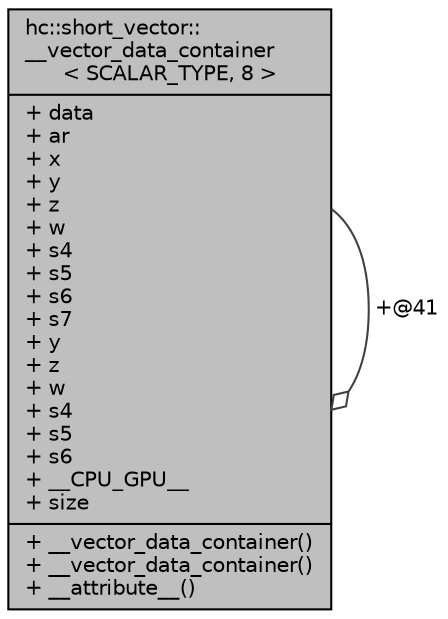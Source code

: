 digraph "hc::short_vector::__vector_data_container&lt; SCALAR_TYPE, 8 &gt;"
{
  edge [fontname="Helvetica",fontsize="10",labelfontname="Helvetica",labelfontsize="10"];
  node [fontname="Helvetica",fontsize="10",shape=record];
  Node1 [label="{hc::short_vector::\l__vector_data_container\l\< SCALAR_TYPE, 8 \>\n|+ data\l+ ar\l+ x\l+ y\l+ z\l+ w\l+ s4\l+ s5\l+ s6\l+ s7\l+ y\l+ z\l+ w\l+ s4\l+ s5\l+ s6\l+ __CPU_GPU__\l+ size\l|+ __vector_data_container()\l+ __vector_data_container()\l+ __attribute__()\l}",height=0.2,width=0.4,color="black", fillcolor="grey75", style="filled", fontcolor="black"];
  Node1 -> Node1 [color="grey25",fontsize="10",style="solid",label=" +@41" ,arrowhead="odiamond",fontname="Helvetica"];
}
